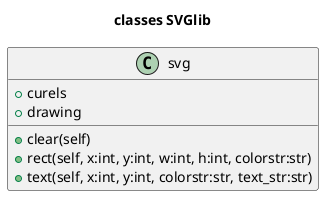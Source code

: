 @startuml
title classes SVGlib
class svg {
    +curels
    +drawing
    +clear(self)
    +rect(self, x:int, y:int, w:int, h:int, colorstr:str)
    +text(self, x:int, y:int, colorstr:str, text_str:str)
}


@enduml
